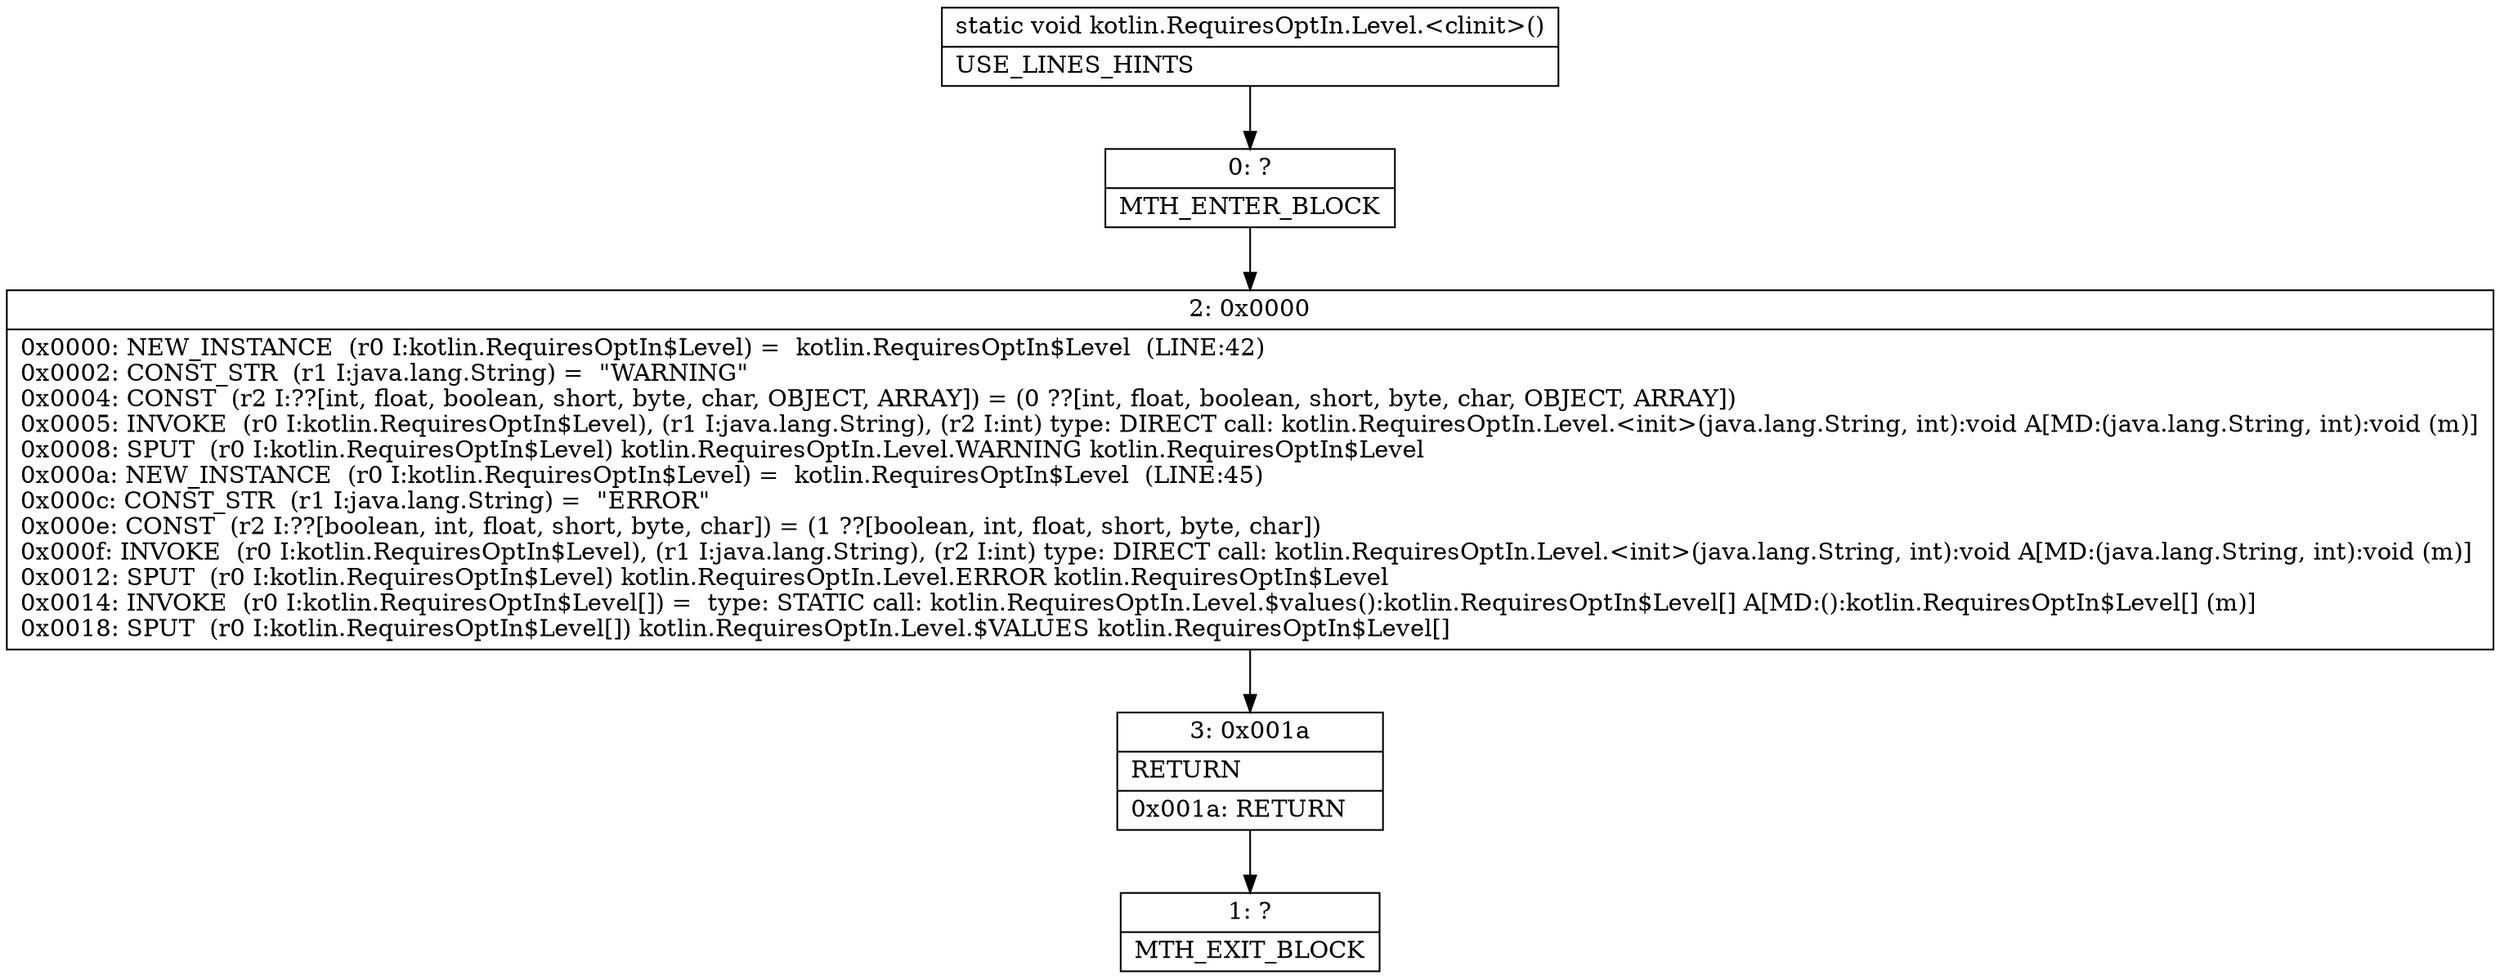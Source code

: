 digraph "CFG forkotlin.RequiresOptIn.Level.\<clinit\>()V" {
Node_0 [shape=record,label="{0\:\ ?|MTH_ENTER_BLOCK\l}"];
Node_2 [shape=record,label="{2\:\ 0x0000|0x0000: NEW_INSTANCE  (r0 I:kotlin.RequiresOptIn$Level) =  kotlin.RequiresOptIn$Level  (LINE:42)\l0x0002: CONST_STR  (r1 I:java.lang.String) =  \"WARNING\" \l0x0004: CONST  (r2 I:??[int, float, boolean, short, byte, char, OBJECT, ARRAY]) = (0 ??[int, float, boolean, short, byte, char, OBJECT, ARRAY]) \l0x0005: INVOKE  (r0 I:kotlin.RequiresOptIn$Level), (r1 I:java.lang.String), (r2 I:int) type: DIRECT call: kotlin.RequiresOptIn.Level.\<init\>(java.lang.String, int):void A[MD:(java.lang.String, int):void (m)]\l0x0008: SPUT  (r0 I:kotlin.RequiresOptIn$Level) kotlin.RequiresOptIn.Level.WARNING kotlin.RequiresOptIn$Level \l0x000a: NEW_INSTANCE  (r0 I:kotlin.RequiresOptIn$Level) =  kotlin.RequiresOptIn$Level  (LINE:45)\l0x000c: CONST_STR  (r1 I:java.lang.String) =  \"ERROR\" \l0x000e: CONST  (r2 I:??[boolean, int, float, short, byte, char]) = (1 ??[boolean, int, float, short, byte, char]) \l0x000f: INVOKE  (r0 I:kotlin.RequiresOptIn$Level), (r1 I:java.lang.String), (r2 I:int) type: DIRECT call: kotlin.RequiresOptIn.Level.\<init\>(java.lang.String, int):void A[MD:(java.lang.String, int):void (m)]\l0x0012: SPUT  (r0 I:kotlin.RequiresOptIn$Level) kotlin.RequiresOptIn.Level.ERROR kotlin.RequiresOptIn$Level \l0x0014: INVOKE  (r0 I:kotlin.RequiresOptIn$Level[]) =  type: STATIC call: kotlin.RequiresOptIn.Level.$values():kotlin.RequiresOptIn$Level[] A[MD:():kotlin.RequiresOptIn$Level[] (m)]\l0x0018: SPUT  (r0 I:kotlin.RequiresOptIn$Level[]) kotlin.RequiresOptIn.Level.$VALUES kotlin.RequiresOptIn$Level[] \l}"];
Node_3 [shape=record,label="{3\:\ 0x001a|RETURN\l|0x001a: RETURN   \l}"];
Node_1 [shape=record,label="{1\:\ ?|MTH_EXIT_BLOCK\l}"];
MethodNode[shape=record,label="{static void kotlin.RequiresOptIn.Level.\<clinit\>()  | USE_LINES_HINTS\l}"];
MethodNode -> Node_0;Node_0 -> Node_2;
Node_2 -> Node_3;
Node_3 -> Node_1;
}

